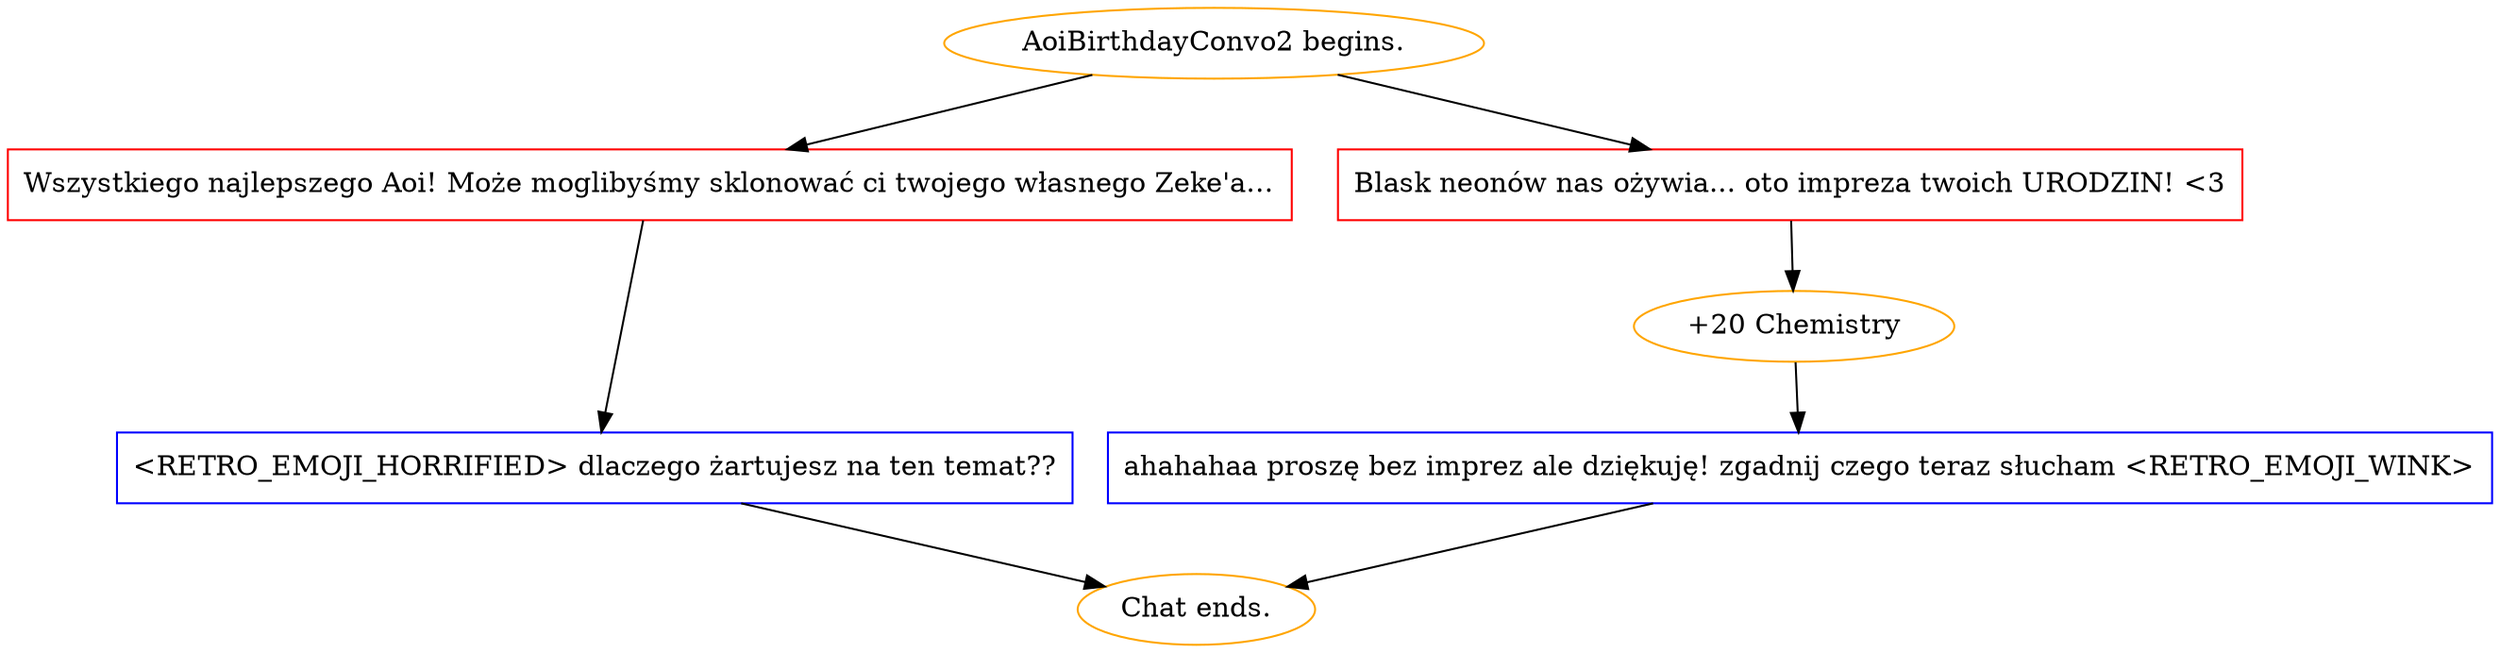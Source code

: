digraph {
	"AoiBirthdayConvo2 begins." [color=orange];
		"AoiBirthdayConvo2 begins." -> j1502255629;
		"AoiBirthdayConvo2 begins." -> j2652375853;
	j1502255629 [label="Wszystkiego najlepszego Aoi! Może moglibyśmy sklonować ci twojego własnego Zeke'a…",shape=box,color=red];
		j1502255629 -> j631918374;
	j2652375853 [label="Blask neonów nas ożywia... oto impreza twoich URODZIN! <3",shape=box,color=red];
		j2652375853 -> j3602551092;
	j631918374 [label="<RETRO_EMOJI_HORRIFIED> dlaczego żartujesz na ten temat??",shape=box,color=blue];
		j631918374 -> "Chat ends.";
	j3602551092 [label="+20 Chemistry",color=orange];
		j3602551092 -> j3635267210;
	"Chat ends." [color=orange];
	j3635267210 [label="ahahahaa proszę bez imprez ale dziękuję! zgadnij czego teraz słucham <RETRO_EMOJI_WINK>",shape=box,color=blue];
		j3635267210 -> "Chat ends.";
}